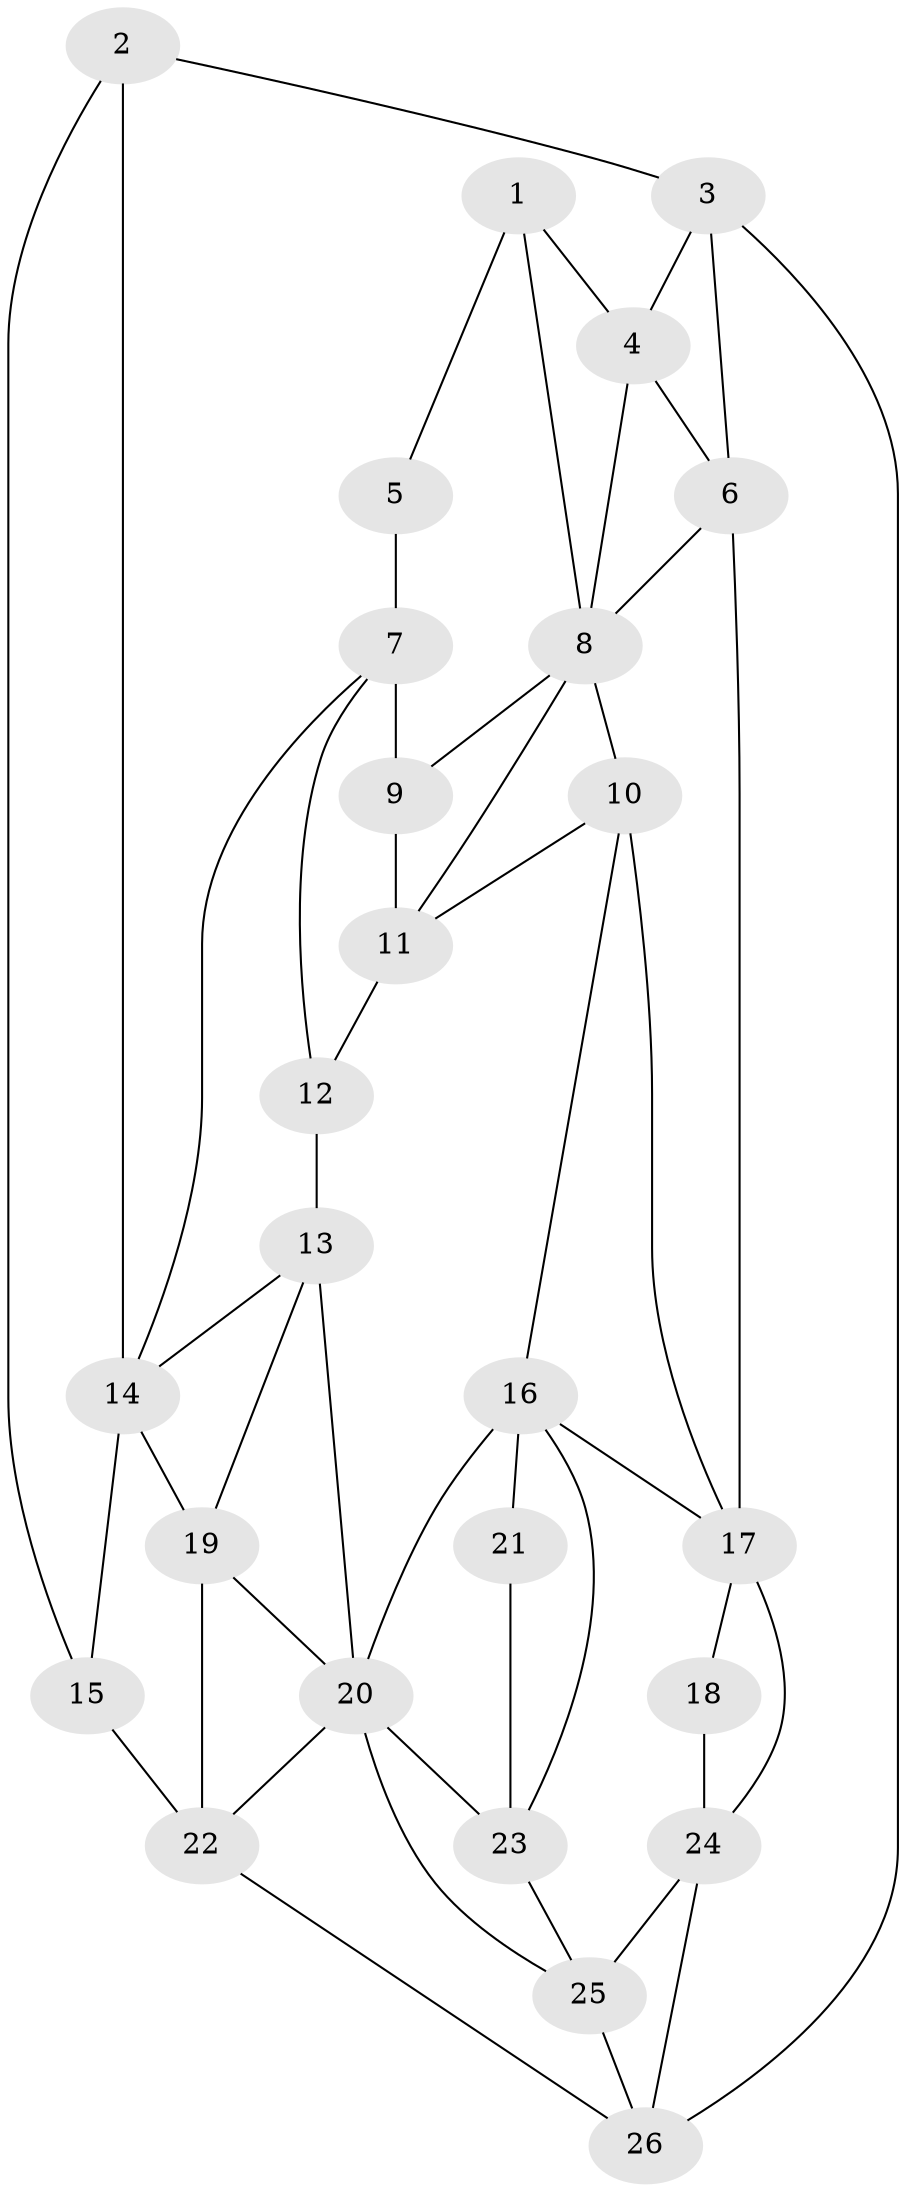 // original degree distribution, {3: 0.03488372093023256, 5: 0.5930232558139535, 4: 0.18604651162790697, 6: 0.18604651162790697}
// Generated by graph-tools (version 1.1) at 2025/38/03/04/25 23:38:32]
// undirected, 26 vertices, 50 edges
graph export_dot {
  node [color=gray90,style=filled];
  1;
  2;
  3;
  4;
  5;
  6;
  7;
  8;
  9;
  10;
  11;
  12;
  13;
  14;
  15;
  16;
  17;
  18;
  19;
  20;
  21;
  22;
  23;
  24;
  25;
  26;
  1 -- 4 [weight=1.0];
  1 -- 5 [weight=1.0];
  1 -- 8 [weight=1.0];
  2 -- 3 [weight=1.0];
  2 -- 14 [weight=1.0];
  2 -- 15 [weight=1.0];
  3 -- 4 [weight=2.0];
  3 -- 6 [weight=1.0];
  3 -- 26 [weight=2.0];
  4 -- 6 [weight=1.0];
  4 -- 8 [weight=1.0];
  5 -- 7 [weight=2.0];
  6 -- 8 [weight=1.0];
  6 -- 17 [weight=1.0];
  7 -- 9 [weight=2.0];
  7 -- 12 [weight=1.0];
  7 -- 14 [weight=1.0];
  8 -- 9 [weight=1.0];
  8 -- 10 [weight=1.0];
  8 -- 11 [weight=1.0];
  9 -- 11 [weight=1.0];
  10 -- 11 [weight=1.0];
  10 -- 16 [weight=1.0];
  10 -- 17 [weight=1.0];
  11 -- 12 [weight=2.0];
  12 -- 13 [weight=2.0];
  13 -- 14 [weight=1.0];
  13 -- 19 [weight=1.0];
  13 -- 20 [weight=1.0];
  14 -- 15 [weight=1.0];
  14 -- 19 [weight=1.0];
  15 -- 22 [weight=2.0];
  16 -- 17 [weight=1.0];
  16 -- 20 [weight=1.0];
  16 -- 21 [weight=2.0];
  16 -- 23 [weight=1.0];
  17 -- 18 [weight=2.0];
  17 -- 24 [weight=1.0];
  18 -- 24 [weight=2.0];
  19 -- 20 [weight=1.0];
  19 -- 22 [weight=1.0];
  20 -- 22 [weight=1.0];
  20 -- 23 [weight=1.0];
  20 -- 25 [weight=1.0];
  21 -- 23 [weight=2.0];
  22 -- 26 [weight=1.0];
  23 -- 25 [weight=1.0];
  24 -- 25 [weight=1.0];
  24 -- 26 [weight=2.0];
  25 -- 26 [weight=3.0];
}
